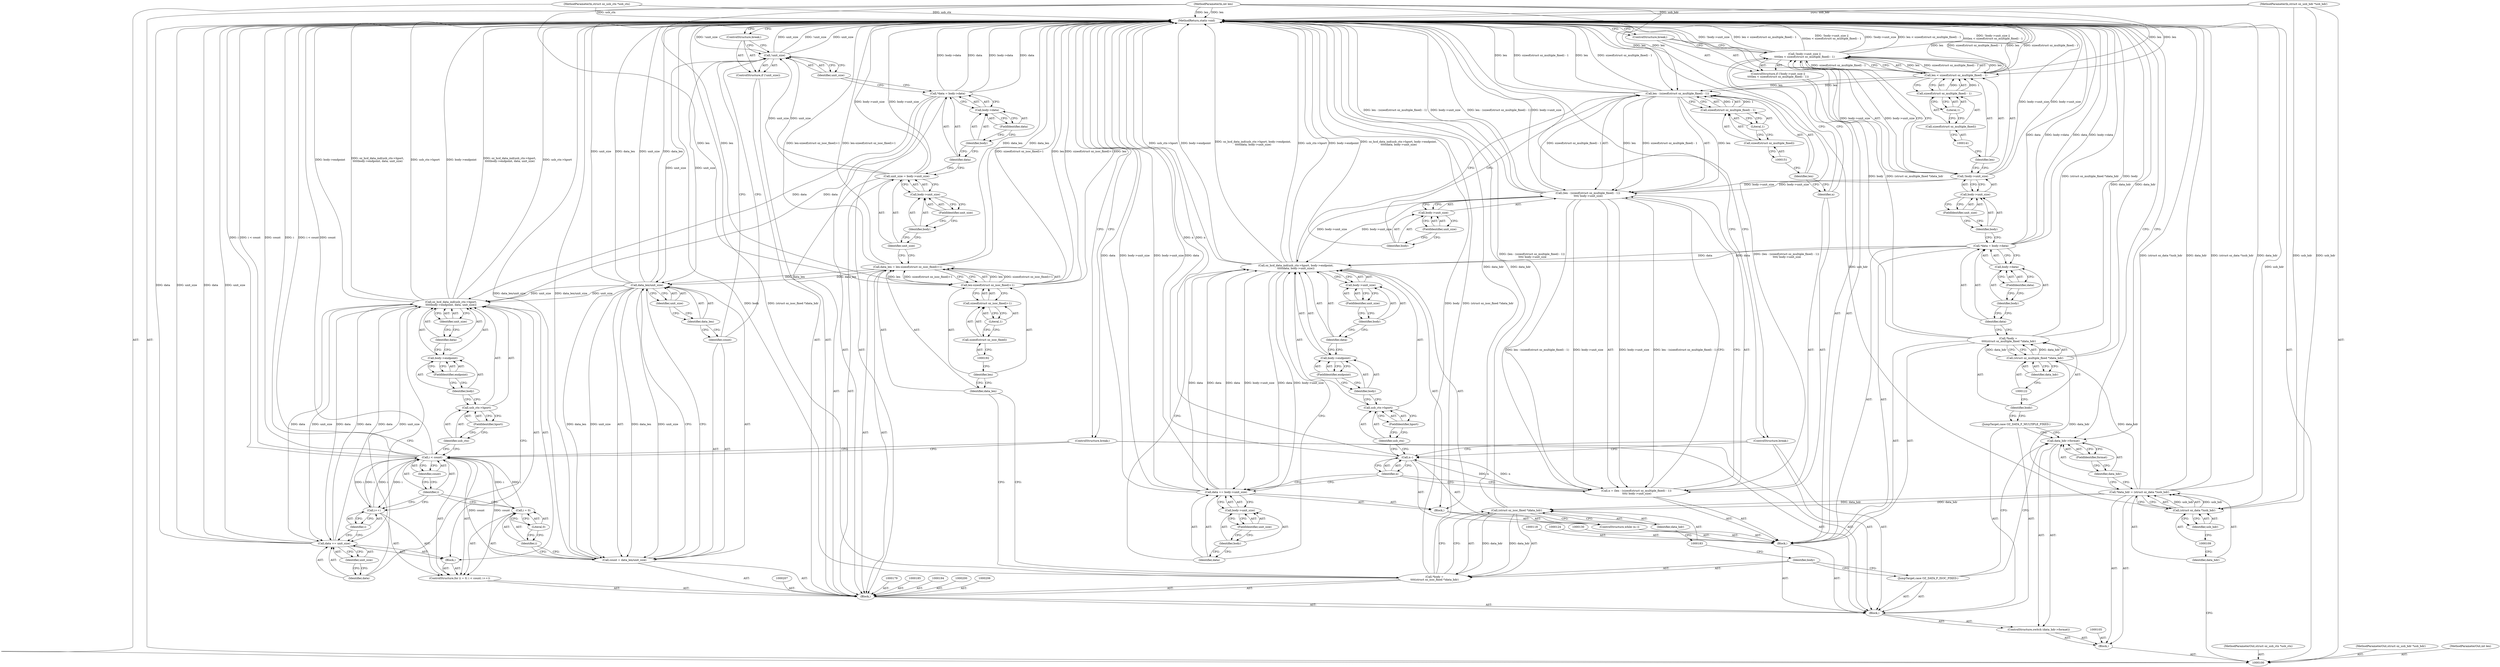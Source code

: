 digraph "0_linux_9a59029bc218b48eff8b5d4dde5662fd79d3e1a8" {
"1000240" [label="(MethodReturn,static void)"];
"1000101" [label="(MethodParameterIn,struct oz_usb_ctx *usb_ctx)"];
"1000320" [label="(MethodParameterOut,struct oz_usb_ctx *usb_ctx)"];
"1000127" [label="(Call,body->data)"];
"1000128" [label="(Identifier,body)"];
"1000129" [label="(FieldIdentifier,data)"];
"1000125" [label="(Call,*data = body->data)"];
"1000126" [label="(Identifier,data)"];
"1000117" [label="(Block,)"];
"1000136" [label="(FieldIdentifier,unit_size)"];
"1000131" [label="(ControlStructure,if (!body->unit_size ||\n\t\t\t\tlen < sizeof(struct oz_multiple_fixed) - 1))"];
"1000132" [label="(Call,!body->unit_size ||\n\t\t\t\tlen < sizeof(struct oz_multiple_fixed) - 1)"];
"1000133" [label="(Call,!body->unit_size)"];
"1000134" [label="(Call,body->unit_size)"];
"1000135" [label="(Identifier,body)"];
"1000139" [label="(Call,sizeof(struct oz_multiple_fixed) - 1)"];
"1000140" [label="(Call,sizeof(struct oz_multiple_fixed))"];
"1000137" [label="(Call,len < sizeof(struct oz_multiple_fixed) - 1)"];
"1000138" [label="(Identifier,len)"];
"1000142" [label="(Literal,1)"];
"1000143" [label="(ControlStructure,break;)"];
"1000149" [label="(Call,sizeof(struct oz_multiple_fixed) - 1)"];
"1000150" [label="(Call,sizeof(struct oz_multiple_fixed))"];
"1000144" [label="(Call,n = (len - (sizeof(struct oz_multiple_fixed) - 1))\n \t\t\t\t/ body->unit_size)"];
"1000145" [label="(Identifier,n)"];
"1000152" [label="(Literal,1)"];
"1000146" [label="(Call,(len - (sizeof(struct oz_multiple_fixed) - 1))\n \t\t\t\t/ body->unit_size)"];
"1000147" [label="(Call,len - (sizeof(struct oz_multiple_fixed) - 1))"];
"1000148" [label="(Identifier,len)"];
"1000155" [label="(FieldIdentifier,unit_size)"];
"1000153" [label="(Call,body->unit_size)"];
"1000154" [label="(Identifier,body)"];
"1000157" [label="(Call,n--)"];
"1000158" [label="(Identifier,n)"];
"1000159" [label="(Block,)"];
"1000156" [label="(ControlStructure,while (n--))"];
"1000161" [label="(Call,usb_ctx->hport)"];
"1000162" [label="(Identifier,usb_ctx)"];
"1000163" [label="(FieldIdentifier,hport)"];
"1000164" [label="(Call,body->endpoint)"];
"1000165" [label="(Identifier,body)"];
"1000166" [label="(FieldIdentifier,endpoint)"];
"1000160" [label="(Call,oz_hcd_data_ind(usb_ctx->hport, body->endpoint,\n\t\t\t\t\tdata, body->unit_size))"];
"1000168" [label="(Call,body->unit_size)"];
"1000169" [label="(Identifier,body)"];
"1000170" [label="(FieldIdentifier,unit_size)"];
"1000167" [label="(Identifier,data)"];
"1000102" [label="(MethodParameterIn,struct oz_usb_hdr *usb_hdr)"];
"1000321" [label="(MethodParameterOut,struct oz_usb_hdr *usb_hdr)"];
"1000103" [label="(MethodParameterIn,int len)"];
"1000322" [label="(MethodParameterOut,int len)"];
"1000173" [label="(Call,body->unit_size)"];
"1000174" [label="(Identifier,body)"];
"1000175" [label="(FieldIdentifier,unit_size)"];
"1000171" [label="(Call,data += body->unit_size)"];
"1000172" [label="(Identifier,data)"];
"1000176" [label="(ControlStructure,break;)"];
"1000177" [label="(JumpTarget,case OZ_DATA_F_ISOC_FIXED:)"];
"1000180" [label="(Call,*body =\n\t\t\t\t(struct oz_isoc_fixed *)data_hdr)"];
"1000181" [label="(Identifier,body)"];
"1000184" [label="(Identifier,data_hdr)"];
"1000182" [label="(Call,(struct oz_isoc_fixed *)data_hdr)"];
"1000188" [label="(Call,len-sizeof(struct oz_isoc_fixed)+1)"];
"1000189" [label="(Identifier,len)"];
"1000190" [label="(Call,sizeof(struct oz_isoc_fixed)+1)"];
"1000191" [label="(Call,sizeof(struct oz_isoc_fixed))"];
"1000193" [label="(Literal,1)"];
"1000186" [label="(Call,data_len = len-sizeof(struct oz_isoc_fixed)+1)"];
"1000187" [label="(Identifier,data_len)"];
"1000197" [label="(Call,body->unit_size)"];
"1000198" [label="(Identifier,body)"];
"1000199" [label="(FieldIdentifier,unit_size)"];
"1000195" [label="(Call,unit_size = body->unit_size)"];
"1000196" [label="(Identifier,unit_size)"];
"1000203" [label="(Call,body->data)"];
"1000204" [label="(Identifier,body)"];
"1000205" [label="(FieldIdentifier,data)"];
"1000201" [label="(Call,*data = body->data)"];
"1000202" [label="(Identifier,data)"];
"1000104" [label="(Block,)"];
"1000178" [label="(Block,)"];
"1000208" [label="(ControlStructure,if (!unit_size))"];
"1000209" [label="(Call,!unit_size)"];
"1000210" [label="(Identifier,unit_size)"];
"1000211" [label="(ControlStructure,break;)"];
"1000214" [label="(Call,data_len/unit_size)"];
"1000215" [label="(Identifier,data_len)"];
"1000216" [label="(Identifier,unit_size)"];
"1000212" [label="(Call,count = data_len/unit_size)"];
"1000213" [label="(Identifier,count)"];
"1000220" [label="(Literal,0)"];
"1000221" [label="(Call,i < count)"];
"1000222" [label="(Identifier,i)"];
"1000223" [label="(Identifier,count)"];
"1000224" [label="(Call,i++)"];
"1000225" [label="(Identifier,i)"];
"1000217" [label="(ControlStructure,for (i = 0; i < count; i++))"];
"1000226" [label="(Block,)"];
"1000218" [label="(Call,i = 0)"];
"1000219" [label="(Identifier,i)"];
"1000228" [label="(Call,usb_ctx->hport)"];
"1000229" [label="(Identifier,usb_ctx)"];
"1000230" [label="(FieldIdentifier,hport)"];
"1000227" [label="(Call,oz_hcd_data_ind(usb_ctx->hport,\n\t\t\t\t\tbody->endpoint, data, unit_size))"];
"1000233" [label="(FieldIdentifier,endpoint)"];
"1000234" [label="(Identifier,data)"];
"1000235" [label="(Identifier,unit_size)"];
"1000231" [label="(Call,body->endpoint)"];
"1000232" [label="(Identifier,body)"];
"1000238" [label="(Identifier,unit_size)"];
"1000236" [label="(Call,data += unit_size)"];
"1000237" [label="(Identifier,data)"];
"1000106" [label="(Call,*data_hdr = (struct oz_data *)usb_hdr)"];
"1000107" [label="(Identifier,data_hdr)"];
"1000108" [label="(Call,(struct oz_data *)usb_hdr)"];
"1000110" [label="(Identifier,usb_hdr)"];
"1000239" [label="(ControlStructure,break;)"];
"1000111" [label="(ControlStructure,switch (data_hdr->format))"];
"1000114" [label="(FieldIdentifier,format)"];
"1000115" [label="(Block,)"];
"1000112" [label="(Call,data_hdr->format)"];
"1000113" [label="(Identifier,data_hdr)"];
"1000116" [label="(JumpTarget,case OZ_DATA_F_MULTIPLE_FIXED:)"];
"1000119" [label="(Call,*body =\n \t\t\t\t(struct oz_multiple_fixed *)data_hdr)"];
"1000120" [label="(Identifier,body)"];
"1000123" [label="(Identifier,data_hdr)"];
"1000121" [label="(Call,(struct oz_multiple_fixed *)data_hdr)"];
"1000240" -> "1000100"  [label="AST: "];
"1000240" -> "1000112"  [label="CFG: "];
"1000240" -> "1000143"  [label="CFG: "];
"1000240" -> "1000176"  [label="CFG: "];
"1000240" -> "1000211"  [label="CFG: "];
"1000240" -> "1000239"  [label="CFG: "];
"1000188" -> "1000240"  [label="DDG: sizeof(struct oz_isoc_fixed)+1"];
"1000188" -> "1000240"  [label="DDG: len"];
"1000180" -> "1000240"  [label="DDG: body"];
"1000180" -> "1000240"  [label="DDG: (struct oz_isoc_fixed *)data_hdr"];
"1000227" -> "1000240"  [label="DDG: body->endpoint"];
"1000227" -> "1000240"  [label="DDG: oz_hcd_data_ind(usb_ctx->hport,\n\t\t\t\t\tbody->endpoint, data, unit_size)"];
"1000227" -> "1000240"  [label="DDG: usb_ctx->hport"];
"1000195" -> "1000240"  [label="DDG: body->unit_size"];
"1000137" -> "1000240"  [label="DDG: len"];
"1000137" -> "1000240"  [label="DDG: sizeof(struct oz_multiple_fixed) - 1"];
"1000144" -> "1000240"  [label="DDG: (len - (sizeof(struct oz_multiple_fixed) - 1))\n \t\t\t\t/ body->unit_size"];
"1000186" -> "1000240"  [label="DDG: len-sizeof(struct oz_isoc_fixed)+1"];
"1000186" -> "1000240"  [label="DDG: data_len"];
"1000160" -> "1000240"  [label="DDG: body->endpoint"];
"1000160" -> "1000240"  [label="DDG: oz_hcd_data_ind(usb_ctx->hport, body->endpoint,\n\t\t\t\t\tdata, body->unit_size)"];
"1000160" -> "1000240"  [label="DDG: usb_ctx->hport"];
"1000125" -> "1000240"  [label="DDG: data"];
"1000125" -> "1000240"  [label="DDG: body->data"];
"1000171" -> "1000240"  [label="DDG: data"];
"1000171" -> "1000240"  [label="DDG: body->unit_size"];
"1000221" -> "1000240"  [label="DDG: i < count"];
"1000221" -> "1000240"  [label="DDG: count"];
"1000221" -> "1000240"  [label="DDG: i"];
"1000106" -> "1000240"  [label="DDG: (struct oz_data *)usb_hdr"];
"1000106" -> "1000240"  [label="DDG: data_hdr"];
"1000236" -> "1000240"  [label="DDG: data"];
"1000236" -> "1000240"  [label="DDG: unit_size"];
"1000209" -> "1000240"  [label="DDG: !unit_size"];
"1000209" -> "1000240"  [label="DDG: unit_size"];
"1000214" -> "1000240"  [label="DDG: unit_size"];
"1000214" -> "1000240"  [label="DDG: data_len"];
"1000212" -> "1000240"  [label="DDG: data_len/unit_size"];
"1000121" -> "1000240"  [label="DDG: data_hdr"];
"1000132" -> "1000240"  [label="DDG: !body->unit_size ||\n\t\t\t\tlen < sizeof(struct oz_multiple_fixed) - 1"];
"1000132" -> "1000240"  [label="DDG: !body->unit_size"];
"1000132" -> "1000240"  [label="DDG: len < sizeof(struct oz_multiple_fixed) - 1"];
"1000182" -> "1000240"  [label="DDG: data_hdr"];
"1000133" -> "1000240"  [label="DDG: body->unit_size"];
"1000157" -> "1000240"  [label="DDG: n"];
"1000103" -> "1000240"  [label="DDG: len"];
"1000119" -> "1000240"  [label="DDG: (struct oz_multiple_fixed *)data_hdr"];
"1000119" -> "1000240"  [label="DDG: body"];
"1000201" -> "1000240"  [label="DDG: body->data"];
"1000201" -> "1000240"  [label="DDG: data"];
"1000147" -> "1000240"  [label="DDG: sizeof(struct oz_multiple_fixed) - 1"];
"1000147" -> "1000240"  [label="DDG: len"];
"1000146" -> "1000240"  [label="DDG: body->unit_size"];
"1000146" -> "1000240"  [label="DDG: len - (sizeof(struct oz_multiple_fixed) - 1)"];
"1000102" -> "1000240"  [label="DDG: usb_hdr"];
"1000101" -> "1000240"  [label="DDG: usb_ctx"];
"1000108" -> "1000240"  [label="DDG: usb_hdr"];
"1000101" -> "1000100"  [label="AST: "];
"1000101" -> "1000240"  [label="DDG: usb_ctx"];
"1000320" -> "1000100"  [label="AST: "];
"1000127" -> "1000125"  [label="AST: "];
"1000127" -> "1000129"  [label="CFG: "];
"1000128" -> "1000127"  [label="AST: "];
"1000129" -> "1000127"  [label="AST: "];
"1000125" -> "1000127"  [label="CFG: "];
"1000128" -> "1000127"  [label="AST: "];
"1000128" -> "1000126"  [label="CFG: "];
"1000129" -> "1000128"  [label="CFG: "];
"1000129" -> "1000127"  [label="AST: "];
"1000129" -> "1000128"  [label="CFG: "];
"1000127" -> "1000129"  [label="CFG: "];
"1000125" -> "1000117"  [label="AST: "];
"1000125" -> "1000127"  [label="CFG: "];
"1000126" -> "1000125"  [label="AST: "];
"1000127" -> "1000125"  [label="AST: "];
"1000135" -> "1000125"  [label="CFG: "];
"1000125" -> "1000240"  [label="DDG: data"];
"1000125" -> "1000240"  [label="DDG: body->data"];
"1000125" -> "1000160"  [label="DDG: data"];
"1000126" -> "1000125"  [label="AST: "];
"1000126" -> "1000119"  [label="CFG: "];
"1000128" -> "1000126"  [label="CFG: "];
"1000117" -> "1000115"  [label="AST: "];
"1000118" -> "1000117"  [label="AST: "];
"1000119" -> "1000117"  [label="AST: "];
"1000124" -> "1000117"  [label="AST: "];
"1000125" -> "1000117"  [label="AST: "];
"1000130" -> "1000117"  [label="AST: "];
"1000131" -> "1000117"  [label="AST: "];
"1000144" -> "1000117"  [label="AST: "];
"1000156" -> "1000117"  [label="AST: "];
"1000136" -> "1000134"  [label="AST: "];
"1000136" -> "1000135"  [label="CFG: "];
"1000134" -> "1000136"  [label="CFG: "];
"1000131" -> "1000117"  [label="AST: "];
"1000132" -> "1000131"  [label="AST: "];
"1000143" -> "1000131"  [label="AST: "];
"1000132" -> "1000131"  [label="AST: "];
"1000132" -> "1000133"  [label="CFG: "];
"1000132" -> "1000137"  [label="CFG: "];
"1000133" -> "1000132"  [label="AST: "];
"1000137" -> "1000132"  [label="AST: "];
"1000143" -> "1000132"  [label="CFG: "];
"1000145" -> "1000132"  [label="CFG: "];
"1000132" -> "1000240"  [label="DDG: !body->unit_size ||\n\t\t\t\tlen < sizeof(struct oz_multiple_fixed) - 1"];
"1000132" -> "1000240"  [label="DDG: !body->unit_size"];
"1000132" -> "1000240"  [label="DDG: len < sizeof(struct oz_multiple_fixed) - 1"];
"1000133" -> "1000132"  [label="DDG: body->unit_size"];
"1000137" -> "1000132"  [label="DDG: len"];
"1000137" -> "1000132"  [label="DDG: sizeof(struct oz_multiple_fixed) - 1"];
"1000133" -> "1000132"  [label="AST: "];
"1000133" -> "1000134"  [label="CFG: "];
"1000134" -> "1000133"  [label="AST: "];
"1000138" -> "1000133"  [label="CFG: "];
"1000132" -> "1000133"  [label="CFG: "];
"1000133" -> "1000240"  [label="DDG: body->unit_size"];
"1000133" -> "1000132"  [label="DDG: body->unit_size"];
"1000133" -> "1000146"  [label="DDG: body->unit_size"];
"1000134" -> "1000133"  [label="AST: "];
"1000134" -> "1000136"  [label="CFG: "];
"1000135" -> "1000134"  [label="AST: "];
"1000136" -> "1000134"  [label="AST: "];
"1000133" -> "1000134"  [label="CFG: "];
"1000135" -> "1000134"  [label="AST: "];
"1000135" -> "1000125"  [label="CFG: "];
"1000136" -> "1000135"  [label="CFG: "];
"1000139" -> "1000137"  [label="AST: "];
"1000139" -> "1000142"  [label="CFG: "];
"1000140" -> "1000139"  [label="AST: "];
"1000142" -> "1000139"  [label="AST: "];
"1000137" -> "1000139"  [label="CFG: "];
"1000139" -> "1000137"  [label="DDG: 1"];
"1000140" -> "1000139"  [label="AST: "];
"1000140" -> "1000141"  [label="CFG: "];
"1000141" -> "1000140"  [label="AST: "];
"1000142" -> "1000140"  [label="CFG: "];
"1000137" -> "1000132"  [label="AST: "];
"1000137" -> "1000139"  [label="CFG: "];
"1000138" -> "1000137"  [label="AST: "];
"1000139" -> "1000137"  [label="AST: "];
"1000132" -> "1000137"  [label="CFG: "];
"1000137" -> "1000240"  [label="DDG: len"];
"1000137" -> "1000240"  [label="DDG: sizeof(struct oz_multiple_fixed) - 1"];
"1000137" -> "1000132"  [label="DDG: len"];
"1000137" -> "1000132"  [label="DDG: sizeof(struct oz_multiple_fixed) - 1"];
"1000103" -> "1000137"  [label="DDG: len"];
"1000139" -> "1000137"  [label="DDG: 1"];
"1000137" -> "1000147"  [label="DDG: len"];
"1000138" -> "1000137"  [label="AST: "];
"1000138" -> "1000133"  [label="CFG: "];
"1000141" -> "1000138"  [label="CFG: "];
"1000142" -> "1000139"  [label="AST: "];
"1000142" -> "1000140"  [label="CFG: "];
"1000139" -> "1000142"  [label="CFG: "];
"1000143" -> "1000131"  [label="AST: "];
"1000143" -> "1000132"  [label="CFG: "];
"1000240" -> "1000143"  [label="CFG: "];
"1000149" -> "1000147"  [label="AST: "];
"1000149" -> "1000152"  [label="CFG: "];
"1000150" -> "1000149"  [label="AST: "];
"1000152" -> "1000149"  [label="AST: "];
"1000147" -> "1000149"  [label="CFG: "];
"1000149" -> "1000147"  [label="DDG: 1"];
"1000150" -> "1000149"  [label="AST: "];
"1000150" -> "1000151"  [label="CFG: "];
"1000151" -> "1000150"  [label="AST: "];
"1000152" -> "1000150"  [label="CFG: "];
"1000144" -> "1000117"  [label="AST: "];
"1000144" -> "1000146"  [label="CFG: "];
"1000145" -> "1000144"  [label="AST: "];
"1000146" -> "1000144"  [label="AST: "];
"1000158" -> "1000144"  [label="CFG: "];
"1000144" -> "1000240"  [label="DDG: (len - (sizeof(struct oz_multiple_fixed) - 1))\n \t\t\t\t/ body->unit_size"];
"1000146" -> "1000144"  [label="DDG: len - (sizeof(struct oz_multiple_fixed) - 1)"];
"1000146" -> "1000144"  [label="DDG: body->unit_size"];
"1000144" -> "1000157"  [label="DDG: n"];
"1000145" -> "1000144"  [label="AST: "];
"1000145" -> "1000132"  [label="CFG: "];
"1000148" -> "1000145"  [label="CFG: "];
"1000152" -> "1000149"  [label="AST: "];
"1000152" -> "1000150"  [label="CFG: "];
"1000149" -> "1000152"  [label="CFG: "];
"1000146" -> "1000144"  [label="AST: "];
"1000146" -> "1000153"  [label="CFG: "];
"1000147" -> "1000146"  [label="AST: "];
"1000153" -> "1000146"  [label="AST: "];
"1000144" -> "1000146"  [label="CFG: "];
"1000146" -> "1000240"  [label="DDG: body->unit_size"];
"1000146" -> "1000240"  [label="DDG: len - (sizeof(struct oz_multiple_fixed) - 1)"];
"1000146" -> "1000144"  [label="DDG: len - (sizeof(struct oz_multiple_fixed) - 1)"];
"1000146" -> "1000144"  [label="DDG: body->unit_size"];
"1000147" -> "1000146"  [label="DDG: len"];
"1000147" -> "1000146"  [label="DDG: sizeof(struct oz_multiple_fixed) - 1"];
"1000133" -> "1000146"  [label="DDG: body->unit_size"];
"1000146" -> "1000160"  [label="DDG: body->unit_size"];
"1000147" -> "1000146"  [label="AST: "];
"1000147" -> "1000149"  [label="CFG: "];
"1000148" -> "1000147"  [label="AST: "];
"1000149" -> "1000147"  [label="AST: "];
"1000154" -> "1000147"  [label="CFG: "];
"1000147" -> "1000240"  [label="DDG: sizeof(struct oz_multiple_fixed) - 1"];
"1000147" -> "1000240"  [label="DDG: len"];
"1000147" -> "1000146"  [label="DDG: len"];
"1000147" -> "1000146"  [label="DDG: sizeof(struct oz_multiple_fixed) - 1"];
"1000137" -> "1000147"  [label="DDG: len"];
"1000103" -> "1000147"  [label="DDG: len"];
"1000149" -> "1000147"  [label="DDG: 1"];
"1000148" -> "1000147"  [label="AST: "];
"1000148" -> "1000145"  [label="CFG: "];
"1000151" -> "1000148"  [label="CFG: "];
"1000155" -> "1000153"  [label="AST: "];
"1000155" -> "1000154"  [label="CFG: "];
"1000153" -> "1000155"  [label="CFG: "];
"1000153" -> "1000146"  [label="AST: "];
"1000153" -> "1000155"  [label="CFG: "];
"1000154" -> "1000153"  [label="AST: "];
"1000155" -> "1000153"  [label="AST: "];
"1000146" -> "1000153"  [label="CFG: "];
"1000154" -> "1000153"  [label="AST: "];
"1000154" -> "1000147"  [label="CFG: "];
"1000155" -> "1000154"  [label="CFG: "];
"1000157" -> "1000156"  [label="AST: "];
"1000157" -> "1000158"  [label="CFG: "];
"1000158" -> "1000157"  [label="AST: "];
"1000162" -> "1000157"  [label="CFG: "];
"1000176" -> "1000157"  [label="CFG: "];
"1000157" -> "1000240"  [label="DDG: n"];
"1000144" -> "1000157"  [label="DDG: n"];
"1000158" -> "1000157"  [label="AST: "];
"1000158" -> "1000171"  [label="CFG: "];
"1000158" -> "1000144"  [label="CFG: "];
"1000157" -> "1000158"  [label="CFG: "];
"1000159" -> "1000156"  [label="AST: "];
"1000160" -> "1000159"  [label="AST: "];
"1000171" -> "1000159"  [label="AST: "];
"1000156" -> "1000117"  [label="AST: "];
"1000157" -> "1000156"  [label="AST: "];
"1000159" -> "1000156"  [label="AST: "];
"1000161" -> "1000160"  [label="AST: "];
"1000161" -> "1000163"  [label="CFG: "];
"1000162" -> "1000161"  [label="AST: "];
"1000163" -> "1000161"  [label="AST: "];
"1000165" -> "1000161"  [label="CFG: "];
"1000162" -> "1000161"  [label="AST: "];
"1000162" -> "1000157"  [label="CFG: "];
"1000163" -> "1000162"  [label="CFG: "];
"1000163" -> "1000161"  [label="AST: "];
"1000163" -> "1000162"  [label="CFG: "];
"1000161" -> "1000163"  [label="CFG: "];
"1000164" -> "1000160"  [label="AST: "];
"1000164" -> "1000166"  [label="CFG: "];
"1000165" -> "1000164"  [label="AST: "];
"1000166" -> "1000164"  [label="AST: "];
"1000167" -> "1000164"  [label="CFG: "];
"1000165" -> "1000164"  [label="AST: "];
"1000165" -> "1000161"  [label="CFG: "];
"1000166" -> "1000165"  [label="CFG: "];
"1000166" -> "1000164"  [label="AST: "];
"1000166" -> "1000165"  [label="CFG: "];
"1000164" -> "1000166"  [label="CFG: "];
"1000160" -> "1000159"  [label="AST: "];
"1000160" -> "1000168"  [label="CFG: "];
"1000161" -> "1000160"  [label="AST: "];
"1000164" -> "1000160"  [label="AST: "];
"1000167" -> "1000160"  [label="AST: "];
"1000168" -> "1000160"  [label="AST: "];
"1000172" -> "1000160"  [label="CFG: "];
"1000160" -> "1000240"  [label="DDG: body->endpoint"];
"1000160" -> "1000240"  [label="DDG: oz_hcd_data_ind(usb_ctx->hport, body->endpoint,\n\t\t\t\t\tdata, body->unit_size)"];
"1000160" -> "1000240"  [label="DDG: usb_ctx->hport"];
"1000125" -> "1000160"  [label="DDG: data"];
"1000171" -> "1000160"  [label="DDG: data"];
"1000146" -> "1000160"  [label="DDG: body->unit_size"];
"1000160" -> "1000171"  [label="DDG: body->unit_size"];
"1000160" -> "1000171"  [label="DDG: data"];
"1000168" -> "1000160"  [label="AST: "];
"1000168" -> "1000170"  [label="CFG: "];
"1000169" -> "1000168"  [label="AST: "];
"1000170" -> "1000168"  [label="AST: "];
"1000160" -> "1000168"  [label="CFG: "];
"1000169" -> "1000168"  [label="AST: "];
"1000169" -> "1000167"  [label="CFG: "];
"1000170" -> "1000169"  [label="CFG: "];
"1000170" -> "1000168"  [label="AST: "];
"1000170" -> "1000169"  [label="CFG: "];
"1000168" -> "1000170"  [label="CFG: "];
"1000167" -> "1000160"  [label="AST: "];
"1000167" -> "1000164"  [label="CFG: "];
"1000169" -> "1000167"  [label="CFG: "];
"1000102" -> "1000100"  [label="AST: "];
"1000102" -> "1000240"  [label="DDG: usb_hdr"];
"1000102" -> "1000108"  [label="DDG: usb_hdr"];
"1000321" -> "1000100"  [label="AST: "];
"1000103" -> "1000100"  [label="AST: "];
"1000103" -> "1000240"  [label="DDG: len"];
"1000103" -> "1000137"  [label="DDG: len"];
"1000103" -> "1000147"  [label="DDG: len"];
"1000103" -> "1000188"  [label="DDG: len"];
"1000322" -> "1000100"  [label="AST: "];
"1000173" -> "1000171"  [label="AST: "];
"1000173" -> "1000175"  [label="CFG: "];
"1000174" -> "1000173"  [label="AST: "];
"1000175" -> "1000173"  [label="AST: "];
"1000171" -> "1000173"  [label="CFG: "];
"1000174" -> "1000173"  [label="AST: "];
"1000174" -> "1000172"  [label="CFG: "];
"1000175" -> "1000174"  [label="CFG: "];
"1000175" -> "1000173"  [label="AST: "];
"1000175" -> "1000174"  [label="CFG: "];
"1000173" -> "1000175"  [label="CFG: "];
"1000171" -> "1000159"  [label="AST: "];
"1000171" -> "1000173"  [label="CFG: "];
"1000172" -> "1000171"  [label="AST: "];
"1000173" -> "1000171"  [label="AST: "];
"1000158" -> "1000171"  [label="CFG: "];
"1000171" -> "1000240"  [label="DDG: data"];
"1000171" -> "1000240"  [label="DDG: body->unit_size"];
"1000171" -> "1000160"  [label="DDG: data"];
"1000160" -> "1000171"  [label="DDG: body->unit_size"];
"1000160" -> "1000171"  [label="DDG: data"];
"1000172" -> "1000171"  [label="AST: "];
"1000172" -> "1000160"  [label="CFG: "];
"1000174" -> "1000172"  [label="CFG: "];
"1000176" -> "1000115"  [label="AST: "];
"1000176" -> "1000157"  [label="CFG: "];
"1000240" -> "1000176"  [label="CFG: "];
"1000177" -> "1000115"  [label="AST: "];
"1000177" -> "1000112"  [label="CFG: "];
"1000181" -> "1000177"  [label="CFG: "];
"1000180" -> "1000178"  [label="AST: "];
"1000180" -> "1000182"  [label="CFG: "];
"1000181" -> "1000180"  [label="AST: "];
"1000182" -> "1000180"  [label="AST: "];
"1000187" -> "1000180"  [label="CFG: "];
"1000180" -> "1000240"  [label="DDG: body"];
"1000180" -> "1000240"  [label="DDG: (struct oz_isoc_fixed *)data_hdr"];
"1000182" -> "1000180"  [label="DDG: data_hdr"];
"1000181" -> "1000180"  [label="AST: "];
"1000181" -> "1000177"  [label="CFG: "];
"1000183" -> "1000181"  [label="CFG: "];
"1000184" -> "1000182"  [label="AST: "];
"1000184" -> "1000183"  [label="CFG: "];
"1000182" -> "1000184"  [label="CFG: "];
"1000182" -> "1000180"  [label="AST: "];
"1000182" -> "1000184"  [label="CFG: "];
"1000183" -> "1000182"  [label="AST: "];
"1000184" -> "1000182"  [label="AST: "];
"1000180" -> "1000182"  [label="CFG: "];
"1000182" -> "1000240"  [label="DDG: data_hdr"];
"1000182" -> "1000180"  [label="DDG: data_hdr"];
"1000106" -> "1000182"  [label="DDG: data_hdr"];
"1000188" -> "1000186"  [label="AST: "];
"1000188" -> "1000190"  [label="CFG: "];
"1000189" -> "1000188"  [label="AST: "];
"1000190" -> "1000188"  [label="AST: "];
"1000186" -> "1000188"  [label="CFG: "];
"1000188" -> "1000240"  [label="DDG: sizeof(struct oz_isoc_fixed)+1"];
"1000188" -> "1000240"  [label="DDG: len"];
"1000188" -> "1000186"  [label="DDG: len"];
"1000188" -> "1000186"  [label="DDG: sizeof(struct oz_isoc_fixed)+1"];
"1000103" -> "1000188"  [label="DDG: len"];
"1000189" -> "1000188"  [label="AST: "];
"1000189" -> "1000187"  [label="CFG: "];
"1000192" -> "1000189"  [label="CFG: "];
"1000190" -> "1000188"  [label="AST: "];
"1000190" -> "1000193"  [label="CFG: "];
"1000191" -> "1000190"  [label="AST: "];
"1000193" -> "1000190"  [label="AST: "];
"1000188" -> "1000190"  [label="CFG: "];
"1000191" -> "1000190"  [label="AST: "];
"1000191" -> "1000192"  [label="CFG: "];
"1000192" -> "1000191"  [label="AST: "];
"1000193" -> "1000191"  [label="CFG: "];
"1000193" -> "1000190"  [label="AST: "];
"1000193" -> "1000191"  [label="CFG: "];
"1000190" -> "1000193"  [label="CFG: "];
"1000186" -> "1000178"  [label="AST: "];
"1000186" -> "1000188"  [label="CFG: "];
"1000187" -> "1000186"  [label="AST: "];
"1000188" -> "1000186"  [label="AST: "];
"1000196" -> "1000186"  [label="CFG: "];
"1000186" -> "1000240"  [label="DDG: len-sizeof(struct oz_isoc_fixed)+1"];
"1000186" -> "1000240"  [label="DDG: data_len"];
"1000188" -> "1000186"  [label="DDG: len"];
"1000188" -> "1000186"  [label="DDG: sizeof(struct oz_isoc_fixed)+1"];
"1000186" -> "1000214"  [label="DDG: data_len"];
"1000187" -> "1000186"  [label="AST: "];
"1000187" -> "1000180"  [label="CFG: "];
"1000189" -> "1000187"  [label="CFG: "];
"1000197" -> "1000195"  [label="AST: "];
"1000197" -> "1000199"  [label="CFG: "];
"1000198" -> "1000197"  [label="AST: "];
"1000199" -> "1000197"  [label="AST: "];
"1000195" -> "1000197"  [label="CFG: "];
"1000198" -> "1000197"  [label="AST: "];
"1000198" -> "1000196"  [label="CFG: "];
"1000199" -> "1000198"  [label="CFG: "];
"1000199" -> "1000197"  [label="AST: "];
"1000199" -> "1000198"  [label="CFG: "];
"1000197" -> "1000199"  [label="CFG: "];
"1000195" -> "1000178"  [label="AST: "];
"1000195" -> "1000197"  [label="CFG: "];
"1000196" -> "1000195"  [label="AST: "];
"1000197" -> "1000195"  [label="AST: "];
"1000202" -> "1000195"  [label="CFG: "];
"1000195" -> "1000240"  [label="DDG: body->unit_size"];
"1000195" -> "1000209"  [label="DDG: unit_size"];
"1000196" -> "1000195"  [label="AST: "];
"1000196" -> "1000186"  [label="CFG: "];
"1000198" -> "1000196"  [label="CFG: "];
"1000203" -> "1000201"  [label="AST: "];
"1000203" -> "1000205"  [label="CFG: "];
"1000204" -> "1000203"  [label="AST: "];
"1000205" -> "1000203"  [label="AST: "];
"1000201" -> "1000203"  [label="CFG: "];
"1000204" -> "1000203"  [label="AST: "];
"1000204" -> "1000202"  [label="CFG: "];
"1000205" -> "1000204"  [label="CFG: "];
"1000205" -> "1000203"  [label="AST: "];
"1000205" -> "1000204"  [label="CFG: "];
"1000203" -> "1000205"  [label="CFG: "];
"1000201" -> "1000178"  [label="AST: "];
"1000201" -> "1000203"  [label="CFG: "];
"1000202" -> "1000201"  [label="AST: "];
"1000203" -> "1000201"  [label="AST: "];
"1000210" -> "1000201"  [label="CFG: "];
"1000201" -> "1000240"  [label="DDG: body->data"];
"1000201" -> "1000240"  [label="DDG: data"];
"1000201" -> "1000227"  [label="DDG: data"];
"1000202" -> "1000201"  [label="AST: "];
"1000202" -> "1000195"  [label="CFG: "];
"1000204" -> "1000202"  [label="CFG: "];
"1000104" -> "1000100"  [label="AST: "];
"1000105" -> "1000104"  [label="AST: "];
"1000106" -> "1000104"  [label="AST: "];
"1000111" -> "1000104"  [label="AST: "];
"1000178" -> "1000115"  [label="AST: "];
"1000179" -> "1000178"  [label="AST: "];
"1000180" -> "1000178"  [label="AST: "];
"1000185" -> "1000178"  [label="AST: "];
"1000186" -> "1000178"  [label="AST: "];
"1000194" -> "1000178"  [label="AST: "];
"1000195" -> "1000178"  [label="AST: "];
"1000200" -> "1000178"  [label="AST: "];
"1000201" -> "1000178"  [label="AST: "];
"1000206" -> "1000178"  [label="AST: "];
"1000207" -> "1000178"  [label="AST: "];
"1000208" -> "1000178"  [label="AST: "];
"1000212" -> "1000178"  [label="AST: "];
"1000217" -> "1000178"  [label="AST: "];
"1000208" -> "1000178"  [label="AST: "];
"1000209" -> "1000208"  [label="AST: "];
"1000211" -> "1000208"  [label="AST: "];
"1000209" -> "1000208"  [label="AST: "];
"1000209" -> "1000210"  [label="CFG: "];
"1000210" -> "1000209"  [label="AST: "];
"1000211" -> "1000209"  [label="CFG: "];
"1000213" -> "1000209"  [label="CFG: "];
"1000209" -> "1000240"  [label="DDG: !unit_size"];
"1000209" -> "1000240"  [label="DDG: unit_size"];
"1000195" -> "1000209"  [label="DDG: unit_size"];
"1000209" -> "1000214"  [label="DDG: unit_size"];
"1000210" -> "1000209"  [label="AST: "];
"1000210" -> "1000201"  [label="CFG: "];
"1000209" -> "1000210"  [label="CFG: "];
"1000211" -> "1000208"  [label="AST: "];
"1000211" -> "1000209"  [label="CFG: "];
"1000240" -> "1000211"  [label="CFG: "];
"1000214" -> "1000212"  [label="AST: "];
"1000214" -> "1000216"  [label="CFG: "];
"1000215" -> "1000214"  [label="AST: "];
"1000216" -> "1000214"  [label="AST: "];
"1000212" -> "1000214"  [label="CFG: "];
"1000214" -> "1000240"  [label="DDG: unit_size"];
"1000214" -> "1000240"  [label="DDG: data_len"];
"1000214" -> "1000212"  [label="DDG: data_len"];
"1000214" -> "1000212"  [label="DDG: unit_size"];
"1000186" -> "1000214"  [label="DDG: data_len"];
"1000209" -> "1000214"  [label="DDG: unit_size"];
"1000214" -> "1000227"  [label="DDG: unit_size"];
"1000215" -> "1000214"  [label="AST: "];
"1000215" -> "1000213"  [label="CFG: "];
"1000216" -> "1000215"  [label="CFG: "];
"1000216" -> "1000214"  [label="AST: "];
"1000216" -> "1000215"  [label="CFG: "];
"1000214" -> "1000216"  [label="CFG: "];
"1000212" -> "1000178"  [label="AST: "];
"1000212" -> "1000214"  [label="CFG: "];
"1000213" -> "1000212"  [label="AST: "];
"1000214" -> "1000212"  [label="AST: "];
"1000219" -> "1000212"  [label="CFG: "];
"1000212" -> "1000240"  [label="DDG: data_len/unit_size"];
"1000214" -> "1000212"  [label="DDG: data_len"];
"1000214" -> "1000212"  [label="DDG: unit_size"];
"1000212" -> "1000221"  [label="DDG: count"];
"1000213" -> "1000212"  [label="AST: "];
"1000213" -> "1000209"  [label="CFG: "];
"1000215" -> "1000213"  [label="CFG: "];
"1000220" -> "1000218"  [label="AST: "];
"1000220" -> "1000219"  [label="CFG: "];
"1000218" -> "1000220"  [label="CFG: "];
"1000221" -> "1000217"  [label="AST: "];
"1000221" -> "1000223"  [label="CFG: "];
"1000222" -> "1000221"  [label="AST: "];
"1000223" -> "1000221"  [label="AST: "];
"1000229" -> "1000221"  [label="CFG: "];
"1000239" -> "1000221"  [label="CFG: "];
"1000221" -> "1000240"  [label="DDG: i < count"];
"1000221" -> "1000240"  [label="DDG: count"];
"1000221" -> "1000240"  [label="DDG: i"];
"1000224" -> "1000221"  [label="DDG: i"];
"1000218" -> "1000221"  [label="DDG: i"];
"1000212" -> "1000221"  [label="DDG: count"];
"1000221" -> "1000224"  [label="DDG: i"];
"1000222" -> "1000221"  [label="AST: "];
"1000222" -> "1000218"  [label="CFG: "];
"1000222" -> "1000224"  [label="CFG: "];
"1000223" -> "1000222"  [label="CFG: "];
"1000223" -> "1000221"  [label="AST: "];
"1000223" -> "1000222"  [label="CFG: "];
"1000221" -> "1000223"  [label="CFG: "];
"1000224" -> "1000217"  [label="AST: "];
"1000224" -> "1000225"  [label="CFG: "];
"1000225" -> "1000224"  [label="AST: "];
"1000222" -> "1000224"  [label="CFG: "];
"1000224" -> "1000221"  [label="DDG: i"];
"1000221" -> "1000224"  [label="DDG: i"];
"1000225" -> "1000224"  [label="AST: "];
"1000225" -> "1000236"  [label="CFG: "];
"1000224" -> "1000225"  [label="CFG: "];
"1000217" -> "1000178"  [label="AST: "];
"1000218" -> "1000217"  [label="AST: "];
"1000221" -> "1000217"  [label="AST: "];
"1000224" -> "1000217"  [label="AST: "];
"1000226" -> "1000217"  [label="AST: "];
"1000226" -> "1000217"  [label="AST: "];
"1000227" -> "1000226"  [label="AST: "];
"1000236" -> "1000226"  [label="AST: "];
"1000218" -> "1000217"  [label="AST: "];
"1000218" -> "1000220"  [label="CFG: "];
"1000219" -> "1000218"  [label="AST: "];
"1000220" -> "1000218"  [label="AST: "];
"1000222" -> "1000218"  [label="CFG: "];
"1000218" -> "1000221"  [label="DDG: i"];
"1000219" -> "1000218"  [label="AST: "];
"1000219" -> "1000212"  [label="CFG: "];
"1000220" -> "1000219"  [label="CFG: "];
"1000228" -> "1000227"  [label="AST: "];
"1000228" -> "1000230"  [label="CFG: "];
"1000229" -> "1000228"  [label="AST: "];
"1000230" -> "1000228"  [label="AST: "];
"1000232" -> "1000228"  [label="CFG: "];
"1000229" -> "1000228"  [label="AST: "];
"1000229" -> "1000221"  [label="CFG: "];
"1000230" -> "1000229"  [label="CFG: "];
"1000230" -> "1000228"  [label="AST: "];
"1000230" -> "1000229"  [label="CFG: "];
"1000228" -> "1000230"  [label="CFG: "];
"1000227" -> "1000226"  [label="AST: "];
"1000227" -> "1000235"  [label="CFG: "];
"1000228" -> "1000227"  [label="AST: "];
"1000231" -> "1000227"  [label="AST: "];
"1000234" -> "1000227"  [label="AST: "];
"1000235" -> "1000227"  [label="AST: "];
"1000237" -> "1000227"  [label="CFG: "];
"1000227" -> "1000240"  [label="DDG: body->endpoint"];
"1000227" -> "1000240"  [label="DDG: oz_hcd_data_ind(usb_ctx->hport,\n\t\t\t\t\tbody->endpoint, data, unit_size)"];
"1000227" -> "1000240"  [label="DDG: usb_ctx->hport"];
"1000236" -> "1000227"  [label="DDG: data"];
"1000201" -> "1000227"  [label="DDG: data"];
"1000214" -> "1000227"  [label="DDG: unit_size"];
"1000227" -> "1000236"  [label="DDG: unit_size"];
"1000227" -> "1000236"  [label="DDG: data"];
"1000233" -> "1000231"  [label="AST: "];
"1000233" -> "1000232"  [label="CFG: "];
"1000231" -> "1000233"  [label="CFG: "];
"1000234" -> "1000227"  [label="AST: "];
"1000234" -> "1000231"  [label="CFG: "];
"1000235" -> "1000234"  [label="CFG: "];
"1000235" -> "1000227"  [label="AST: "];
"1000235" -> "1000234"  [label="CFG: "];
"1000227" -> "1000235"  [label="CFG: "];
"1000231" -> "1000227"  [label="AST: "];
"1000231" -> "1000233"  [label="CFG: "];
"1000232" -> "1000231"  [label="AST: "];
"1000233" -> "1000231"  [label="AST: "];
"1000234" -> "1000231"  [label="CFG: "];
"1000232" -> "1000231"  [label="AST: "];
"1000232" -> "1000228"  [label="CFG: "];
"1000233" -> "1000232"  [label="CFG: "];
"1000238" -> "1000236"  [label="AST: "];
"1000238" -> "1000237"  [label="CFG: "];
"1000236" -> "1000238"  [label="CFG: "];
"1000236" -> "1000226"  [label="AST: "];
"1000236" -> "1000238"  [label="CFG: "];
"1000237" -> "1000236"  [label="AST: "];
"1000238" -> "1000236"  [label="AST: "];
"1000225" -> "1000236"  [label="CFG: "];
"1000236" -> "1000240"  [label="DDG: data"];
"1000236" -> "1000240"  [label="DDG: unit_size"];
"1000236" -> "1000227"  [label="DDG: data"];
"1000227" -> "1000236"  [label="DDG: unit_size"];
"1000227" -> "1000236"  [label="DDG: data"];
"1000237" -> "1000236"  [label="AST: "];
"1000237" -> "1000227"  [label="CFG: "];
"1000238" -> "1000237"  [label="CFG: "];
"1000106" -> "1000104"  [label="AST: "];
"1000106" -> "1000108"  [label="CFG: "];
"1000107" -> "1000106"  [label="AST: "];
"1000108" -> "1000106"  [label="AST: "];
"1000113" -> "1000106"  [label="CFG: "];
"1000106" -> "1000240"  [label="DDG: (struct oz_data *)usb_hdr"];
"1000106" -> "1000240"  [label="DDG: data_hdr"];
"1000108" -> "1000106"  [label="DDG: usb_hdr"];
"1000106" -> "1000121"  [label="DDG: data_hdr"];
"1000106" -> "1000182"  [label="DDG: data_hdr"];
"1000107" -> "1000106"  [label="AST: "];
"1000107" -> "1000100"  [label="CFG: "];
"1000109" -> "1000107"  [label="CFG: "];
"1000108" -> "1000106"  [label="AST: "];
"1000108" -> "1000110"  [label="CFG: "];
"1000109" -> "1000108"  [label="AST: "];
"1000110" -> "1000108"  [label="AST: "];
"1000106" -> "1000108"  [label="CFG: "];
"1000108" -> "1000240"  [label="DDG: usb_hdr"];
"1000108" -> "1000106"  [label="DDG: usb_hdr"];
"1000102" -> "1000108"  [label="DDG: usb_hdr"];
"1000110" -> "1000108"  [label="AST: "];
"1000110" -> "1000109"  [label="CFG: "];
"1000108" -> "1000110"  [label="CFG: "];
"1000239" -> "1000115"  [label="AST: "];
"1000239" -> "1000221"  [label="CFG: "];
"1000240" -> "1000239"  [label="CFG: "];
"1000111" -> "1000104"  [label="AST: "];
"1000112" -> "1000111"  [label="AST: "];
"1000115" -> "1000111"  [label="AST: "];
"1000114" -> "1000112"  [label="AST: "];
"1000114" -> "1000113"  [label="CFG: "];
"1000112" -> "1000114"  [label="CFG: "];
"1000115" -> "1000111"  [label="AST: "];
"1000116" -> "1000115"  [label="AST: "];
"1000117" -> "1000115"  [label="AST: "];
"1000176" -> "1000115"  [label="AST: "];
"1000177" -> "1000115"  [label="AST: "];
"1000178" -> "1000115"  [label="AST: "];
"1000239" -> "1000115"  [label="AST: "];
"1000112" -> "1000111"  [label="AST: "];
"1000112" -> "1000114"  [label="CFG: "];
"1000113" -> "1000112"  [label="AST: "];
"1000114" -> "1000112"  [label="AST: "];
"1000116" -> "1000112"  [label="CFG: "];
"1000177" -> "1000112"  [label="CFG: "];
"1000240" -> "1000112"  [label="CFG: "];
"1000113" -> "1000112"  [label="AST: "];
"1000113" -> "1000106"  [label="CFG: "];
"1000114" -> "1000113"  [label="CFG: "];
"1000116" -> "1000115"  [label="AST: "];
"1000116" -> "1000112"  [label="CFG: "];
"1000120" -> "1000116"  [label="CFG: "];
"1000119" -> "1000117"  [label="AST: "];
"1000119" -> "1000121"  [label="CFG: "];
"1000120" -> "1000119"  [label="AST: "];
"1000121" -> "1000119"  [label="AST: "];
"1000126" -> "1000119"  [label="CFG: "];
"1000119" -> "1000240"  [label="DDG: (struct oz_multiple_fixed *)data_hdr"];
"1000119" -> "1000240"  [label="DDG: body"];
"1000121" -> "1000119"  [label="DDG: data_hdr"];
"1000120" -> "1000119"  [label="AST: "];
"1000120" -> "1000116"  [label="CFG: "];
"1000122" -> "1000120"  [label="CFG: "];
"1000123" -> "1000121"  [label="AST: "];
"1000123" -> "1000122"  [label="CFG: "];
"1000121" -> "1000123"  [label="CFG: "];
"1000121" -> "1000119"  [label="AST: "];
"1000121" -> "1000123"  [label="CFG: "];
"1000122" -> "1000121"  [label="AST: "];
"1000123" -> "1000121"  [label="AST: "];
"1000119" -> "1000121"  [label="CFG: "];
"1000121" -> "1000240"  [label="DDG: data_hdr"];
"1000121" -> "1000119"  [label="DDG: data_hdr"];
"1000106" -> "1000121"  [label="DDG: data_hdr"];
}
